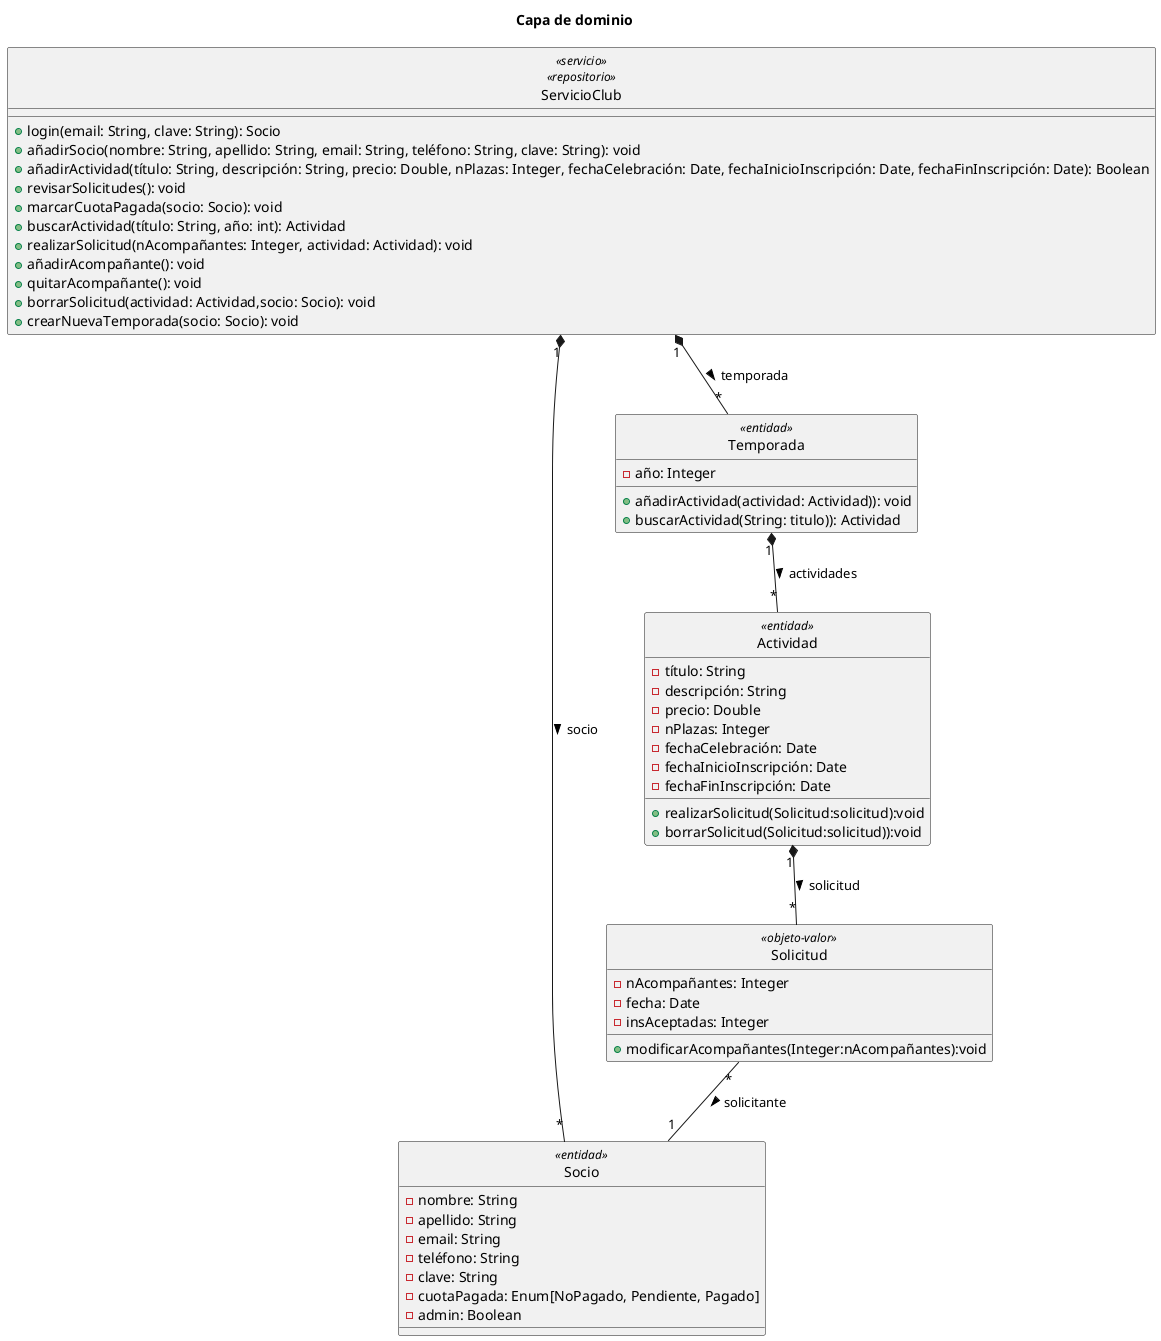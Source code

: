 @startuml
title "Capa de dominio"
hide circle
'skinparam classAttributeIconSize 0

class ServicioClub <<servicio>> <<repositorio>> {
    + login(email: String, clave: String): Socio
    + añadirSocio(nombre: String, apellido: String, email: String, teléfono: String, clave: String): void
    + añadirActividad(título: String, descripción: String, precio: Double, nPlazas: Integer, fechaCelebración: Date, fechaInicioInscripción: Date, fechaFinInscripción: Date): Boolean
    + revisarSolicitudes(): void
    + marcarCuotaPagada(socio: Socio): void
    + buscarActividad(título: String, año: int): Actividad
    + realizarSolicitud(nAcompañantes: Integer, actividad: Actividad): void
    + añadirAcompañante(): void
    + quitarAcompañante(): void
    + borrarSolicitud(actividad: Actividad,socio: Socio): void
    + crearNuevaTemporada(socio: Socio): void
}

class Socio <<entidad>> {
- nombre: String
- apellido: String
- email: String
- teléfono: String
- clave: String
- cuotaPagada: Enum[NoPagado, Pendiente, Pagado]
- admin: Boolean
}

class Actividad <<entidad>> {
- título: String
- descripción: String
- precio: Double
- nPlazas: Integer
- fechaCelebración: Date
- fechaInicioInscripción: Date
- fechaFinInscripción: Date
+ realizarSolicitud(Solicitud:solicitud):void
+ borrarSolicitud(Solicitud:solicitud)):void
}

class Solicitud <<objeto-valor>> {
- nAcompañantes: Integer
- fecha: Date
- insAceptadas: Integer
+ modificarAcompañantes(Integer:nAcompañantes):void
}

class Temporada <<entidad>> {
- año: Integer
    + añadirActividad(actividad: Actividad)): void
    + buscarActividad(String: titulo)): Actividad

}

Solicitud "*" -- "1" Socio : > solicitante
Actividad "1" *-- "*" Solicitud : > solicitud
Temporada "1" *-- "*" Actividad : > actividades
ServicioClub "1" *-- "*" Socio : > socio
ServicioClub "1" *-- "*" Temporada : > temporada

@enduml